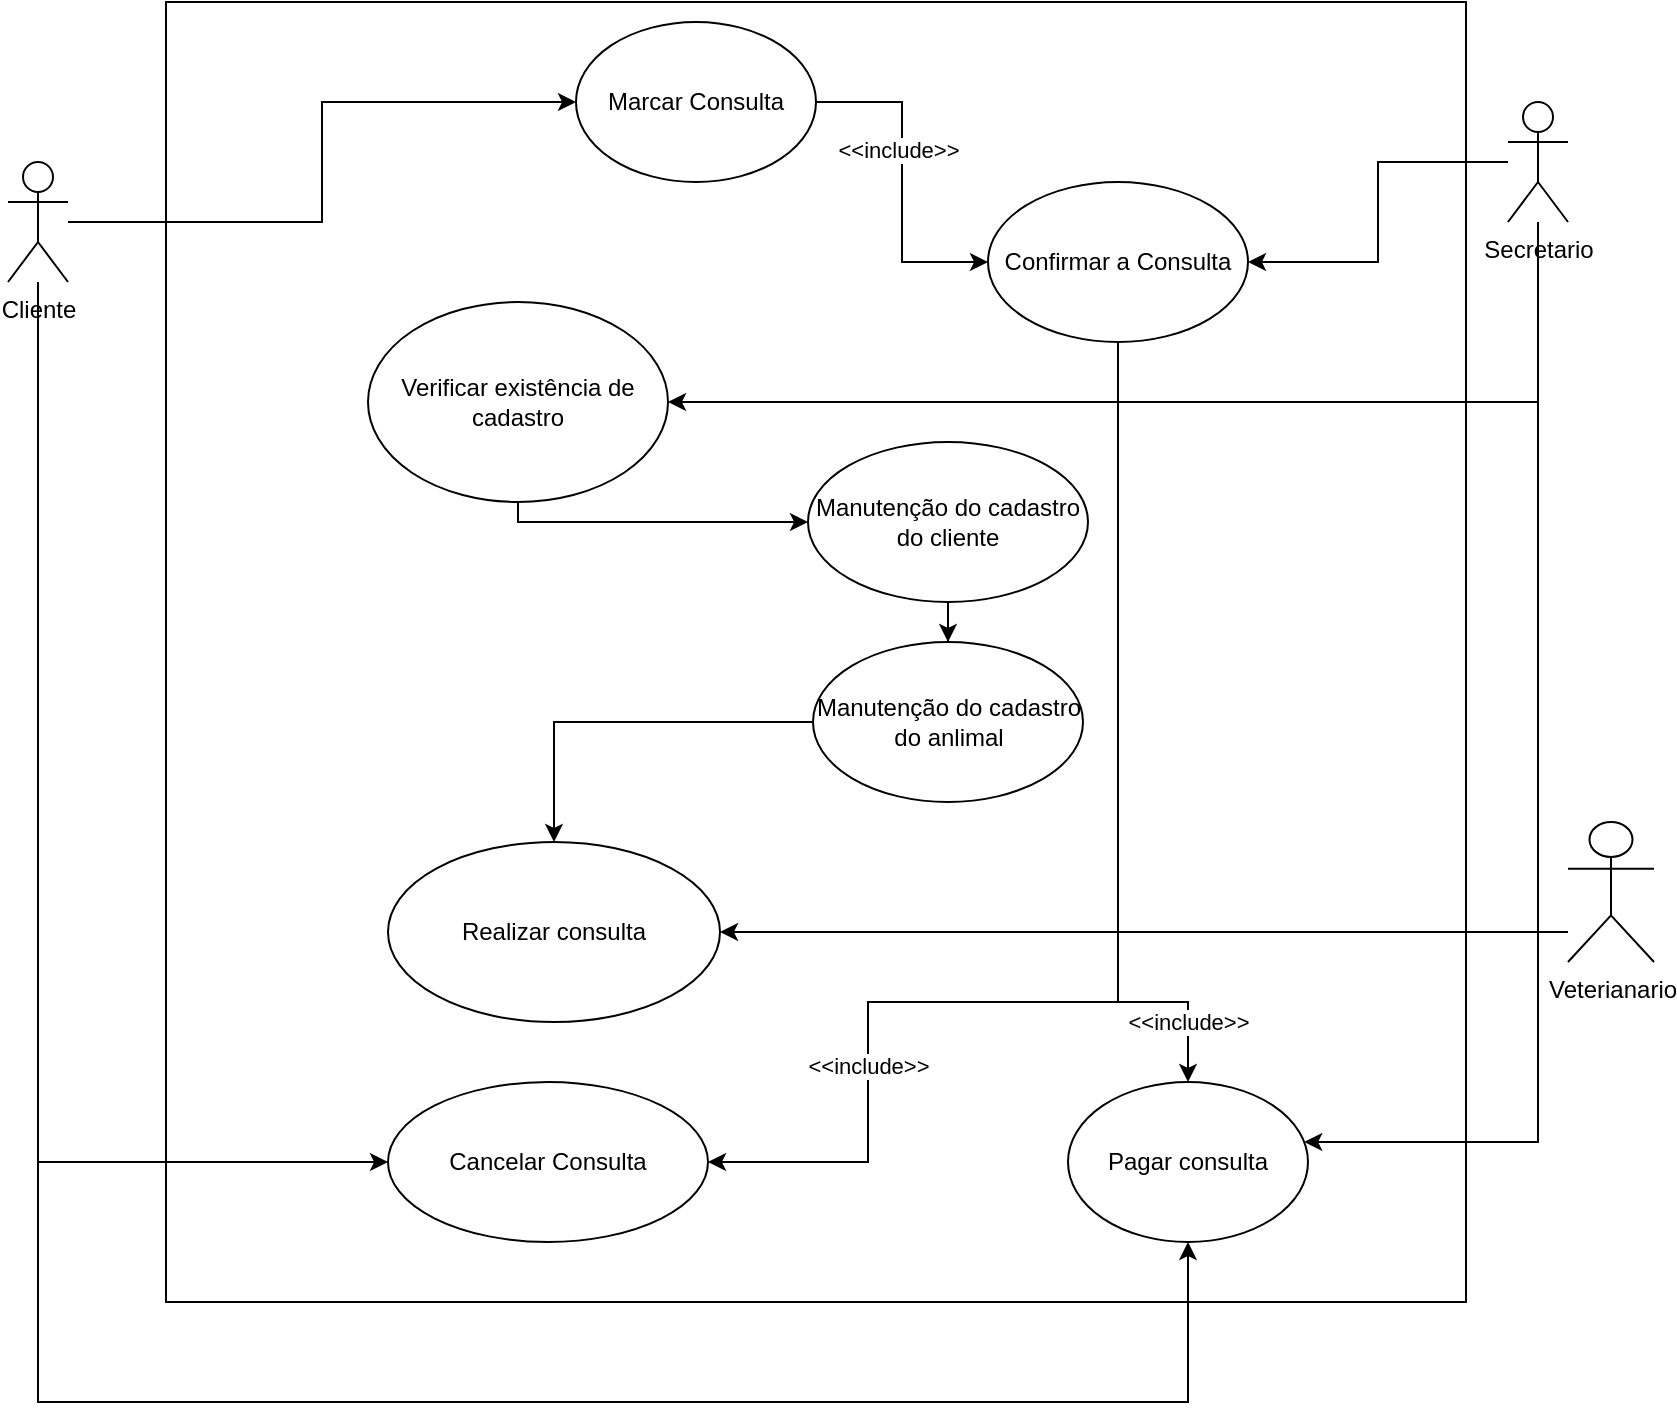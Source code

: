 <mxfile version="21.1.1" type="device" pages="2">
  <diagram name="Página-1" id="KuyIm3Y8SHxanTyuKtUW">
    <mxGraphModel dx="1363" dy="1969" grid="1" gridSize="10" guides="1" tooltips="1" connect="1" arrows="1" fold="1" page="1" pageScale="1" pageWidth="827" pageHeight="1169" math="0" shadow="0">
      <root>
        <mxCell id="0" />
        <mxCell id="1" parent="0" />
        <mxCell id="Zp6je37afjgrhPP4GV5p-1" value="Cliente" style="shape=umlActor;verticalLabelPosition=bottom;verticalAlign=top;html=1;outlineConnect=0;" parent="1" vertex="1">
          <mxGeometry x="70" y="70" width="30" height="60" as="geometry" />
        </mxCell>
        <mxCell id="Zp6je37afjgrhPP4GV5p-2" value="" style="whiteSpace=wrap;html=1;aspect=fixed;" parent="1" vertex="1">
          <mxGeometry x="149" y="-10" width="650" height="650" as="geometry" />
        </mxCell>
        <mxCell id="Zp6je37afjgrhPP4GV5p-8" style="edgeStyle=orthogonalEdgeStyle;rounded=0;orthogonalLoop=1;jettySize=auto;html=1;" parent="1" source="Zp6je37afjgrhPP4GV5p-3" target="Zp6je37afjgrhPP4GV5p-6" edge="1">
          <mxGeometry relative="1" as="geometry" />
        </mxCell>
        <mxCell id="Zp6je37afjgrhPP4GV5p-9" value="&amp;lt;&amp;lt;include&amp;gt;&amp;gt;" style="edgeLabel;html=1;align=center;verticalAlign=middle;resizable=0;points=[];" parent="Zp6je37afjgrhPP4GV5p-8" vertex="1" connectable="0">
          <mxGeometry x="-0.193" y="-2" relative="1" as="geometry">
            <mxPoint as="offset" />
          </mxGeometry>
        </mxCell>
        <mxCell id="Zp6je37afjgrhPP4GV5p-3" value="Marcar Consulta" style="ellipse;whiteSpace=wrap;html=1;" parent="1" vertex="1">
          <mxGeometry x="354" width="120" height="80" as="geometry" />
        </mxCell>
        <mxCell id="Zp6je37afjgrhPP4GV5p-4" style="edgeStyle=orthogonalEdgeStyle;rounded=0;orthogonalLoop=1;jettySize=auto;html=1;entryX=0;entryY=0.5;entryDx=0;entryDy=0;" parent="1" source="Zp6je37afjgrhPP4GV5p-1" target="Zp6je37afjgrhPP4GV5p-3" edge="1">
          <mxGeometry relative="1" as="geometry">
            <Array as="points">
              <mxPoint x="227" y="100" />
              <mxPoint x="227" y="40" />
            </Array>
          </mxGeometry>
        </mxCell>
        <mxCell id="Zp6je37afjgrhPP4GV5p-7" style="edgeStyle=orthogonalEdgeStyle;rounded=0;orthogonalLoop=1;jettySize=auto;html=1;" parent="1" source="Zp6je37afjgrhPP4GV5p-5" target="Zp6je37afjgrhPP4GV5p-6" edge="1">
          <mxGeometry relative="1" as="geometry" />
        </mxCell>
        <mxCell id="Zp6je37afjgrhPP4GV5p-21" style="edgeStyle=orthogonalEdgeStyle;rounded=0;orthogonalLoop=1;jettySize=auto;html=1;" parent="1" source="Zp6je37afjgrhPP4GV5p-5" target="Zp6je37afjgrhPP4GV5p-12" edge="1">
          <mxGeometry relative="1" as="geometry">
            <Array as="points">
              <mxPoint x="835" y="190" />
            </Array>
          </mxGeometry>
        </mxCell>
        <mxCell id="Zp6je37afjgrhPP4GV5p-40" style="edgeStyle=orthogonalEdgeStyle;rounded=0;orthogonalLoop=1;jettySize=auto;html=1;" parent="1" source="Zp6je37afjgrhPP4GV5p-5" target="Zp6je37afjgrhPP4GV5p-38" edge="1">
          <mxGeometry relative="1" as="geometry">
            <Array as="points">
              <mxPoint x="835" y="560" />
            </Array>
          </mxGeometry>
        </mxCell>
        <mxCell id="Zp6je37afjgrhPP4GV5p-5" value="Secretario" style="shape=umlActor;verticalLabelPosition=bottom;verticalAlign=top;html=1;outlineConnect=0;" parent="1" vertex="1">
          <mxGeometry x="820" y="40" width="30" height="60" as="geometry" />
        </mxCell>
        <mxCell id="XHaSgFvrl9hFRG3o2UWs-1" style="edgeStyle=orthogonalEdgeStyle;rounded=0;orthogonalLoop=1;jettySize=auto;html=1;" parent="1" source="Zp6je37afjgrhPP4GV5p-6" target="Zp6je37afjgrhPP4GV5p-38" edge="1">
          <mxGeometry relative="1" as="geometry">
            <Array as="points">
              <mxPoint x="625" y="490" />
              <mxPoint x="660" y="490" />
            </Array>
          </mxGeometry>
        </mxCell>
        <mxCell id="XHaSgFvrl9hFRG3o2UWs-2" value="&amp;lt;&amp;lt;include&amp;gt;&amp;gt;" style="edgeLabel;html=1;align=center;verticalAlign=middle;resizable=0;points=[];" parent="XHaSgFvrl9hFRG3o2UWs-1" vertex="1" connectable="0">
          <mxGeometry x="0.371" relative="1" as="geometry">
            <mxPoint x="35" y="62" as="offset" />
          </mxGeometry>
        </mxCell>
        <mxCell id="XHaSgFvrl9hFRG3o2UWs-5" style="edgeStyle=orthogonalEdgeStyle;rounded=0;orthogonalLoop=1;jettySize=auto;html=1;" parent="1" source="Zp6je37afjgrhPP4GV5p-6" target="XHaSgFvrl9hFRG3o2UWs-3" edge="1">
          <mxGeometry relative="1" as="geometry">
            <Array as="points">
              <mxPoint x="625" y="490" />
              <mxPoint x="500" y="490" />
              <mxPoint x="500" y="570" />
            </Array>
          </mxGeometry>
        </mxCell>
        <mxCell id="Zp6je37afjgrhPP4GV5p-6" value="Confirmar a Consulta" style="ellipse;whiteSpace=wrap;html=1;" parent="1" vertex="1">
          <mxGeometry x="560" y="80" width="130" height="80" as="geometry" />
        </mxCell>
        <mxCell id="KSdjuSI3MwPudzWqymLE-4" style="edgeStyle=orthogonalEdgeStyle;rounded=0;orthogonalLoop=1;jettySize=auto;html=1;" edge="1" parent="1" source="Zp6je37afjgrhPP4GV5p-12" target="KSdjuSI3MwPudzWqymLE-2">
          <mxGeometry relative="1" as="geometry">
            <Array as="points">
              <mxPoint x="325" y="250" />
            </Array>
          </mxGeometry>
        </mxCell>
        <mxCell id="Zp6je37afjgrhPP4GV5p-12" value="Verificar existência de cadastro" style="ellipse;whiteSpace=wrap;html=1;" parent="1" vertex="1">
          <mxGeometry x="250" y="140" width="150" height="100" as="geometry" />
        </mxCell>
        <mxCell id="Zp6je37afjgrhPP4GV5p-15" value="Realizar consulta" style="ellipse;whiteSpace=wrap;html=1;" parent="1" vertex="1">
          <mxGeometry x="260" y="410" width="166" height="90" as="geometry" />
        </mxCell>
        <mxCell id="Zp6je37afjgrhPP4GV5p-37" style="edgeStyle=orthogonalEdgeStyle;rounded=0;orthogonalLoop=1;jettySize=auto;html=1;" parent="1" source="Zp6je37afjgrhPP4GV5p-36" target="Zp6je37afjgrhPP4GV5p-15" edge="1">
          <mxGeometry relative="1" as="geometry">
            <Array as="points">
              <mxPoint x="680" y="455" />
              <mxPoint x="680" y="455" />
            </Array>
          </mxGeometry>
        </mxCell>
        <mxCell id="Zp6je37afjgrhPP4GV5p-36" value="Veterianario" style="shape=umlActor;verticalLabelPosition=bottom;verticalAlign=top;html=1;outlineConnect=0;" parent="1" vertex="1">
          <mxGeometry x="850" y="400" width="43" height="70" as="geometry" />
        </mxCell>
        <mxCell id="Zp6je37afjgrhPP4GV5p-38" value="Pagar consulta" style="ellipse;whiteSpace=wrap;html=1;" parent="1" vertex="1">
          <mxGeometry x="600" y="530" width="120" height="80" as="geometry" />
        </mxCell>
        <mxCell id="Zp6je37afjgrhPP4GV5p-39" style="edgeStyle=orthogonalEdgeStyle;rounded=0;orthogonalLoop=1;jettySize=auto;html=1;" parent="1" source="Zp6je37afjgrhPP4GV5p-1" target="Zp6je37afjgrhPP4GV5p-38" edge="1">
          <mxGeometry relative="1" as="geometry">
            <Array as="points">
              <mxPoint x="85" y="690" />
              <mxPoint x="660" y="690" />
            </Array>
          </mxGeometry>
        </mxCell>
        <mxCell id="XHaSgFvrl9hFRG3o2UWs-3" value="Cancelar Consulta" style="ellipse;whiteSpace=wrap;html=1;" parent="1" vertex="1">
          <mxGeometry x="260" y="530" width="160" height="80" as="geometry" />
        </mxCell>
        <mxCell id="XHaSgFvrl9hFRG3o2UWs-4" style="edgeStyle=orthogonalEdgeStyle;rounded=0;orthogonalLoop=1;jettySize=auto;html=1;" parent="1" source="Zp6je37afjgrhPP4GV5p-1" target="XHaSgFvrl9hFRG3o2UWs-3" edge="1">
          <mxGeometry relative="1" as="geometry">
            <Array as="points">
              <mxPoint x="85" y="570" />
            </Array>
          </mxGeometry>
        </mxCell>
        <mxCell id="XHaSgFvrl9hFRG3o2UWs-6" value="&amp;lt;&amp;lt;include&amp;gt;&amp;gt;" style="edgeLabel;html=1;align=center;verticalAlign=middle;resizable=0;points=[];" parent="1" vertex="1" connectable="0">
          <mxGeometry x="670" y="520.292" as="geometry">
            <mxPoint x="-170" y="1" as="offset" />
          </mxGeometry>
        </mxCell>
        <mxCell id="KSdjuSI3MwPudzWqymLE-5" style="edgeStyle=orthogonalEdgeStyle;rounded=0;orthogonalLoop=1;jettySize=auto;html=1;" edge="1" parent="1" source="KSdjuSI3MwPudzWqymLE-2" target="KSdjuSI3MwPudzWqymLE-3">
          <mxGeometry relative="1" as="geometry" />
        </mxCell>
        <mxCell id="KSdjuSI3MwPudzWqymLE-2" value="Manutenção do cadastro do cliente" style="ellipse;whiteSpace=wrap;html=1;" vertex="1" parent="1">
          <mxGeometry x="470" y="210" width="140" height="80" as="geometry" />
        </mxCell>
        <mxCell id="KSdjuSI3MwPudzWqymLE-6" style="edgeStyle=orthogonalEdgeStyle;rounded=0;orthogonalLoop=1;jettySize=auto;html=1;" edge="1" parent="1" source="KSdjuSI3MwPudzWqymLE-3" target="Zp6je37afjgrhPP4GV5p-15">
          <mxGeometry relative="1" as="geometry" />
        </mxCell>
        <mxCell id="KSdjuSI3MwPudzWqymLE-3" value="Manutenção do cadastro do anlimal" style="ellipse;whiteSpace=wrap;html=1;" vertex="1" parent="1">
          <mxGeometry x="472.5" y="310" width="135" height="80" as="geometry" />
        </mxCell>
      </root>
    </mxGraphModel>
  </diagram>
  <diagram id="qpJm1Rku2middHPJDk_h" name="Página-2">
    <mxGraphModel dx="954" dy="616" grid="1" gridSize="10" guides="1" tooltips="1" connect="1" arrows="1" fold="1" page="1" pageScale="1" pageWidth="827" pageHeight="1169" math="0" shadow="0">
      <root>
        <mxCell id="0" />
        <mxCell id="1" parent="0" />
        <mxCell id="zgziP5FIFo3NaPV7fVCy-1" value="" style="whiteSpace=wrap;html=1;aspect=fixed;" parent="1" vertex="1">
          <mxGeometry x="150" y="30" width="590" height="590" as="geometry" />
        </mxCell>
        <mxCell id="zgziP5FIFo3NaPV7fVCy-2" value="Cliente" style="shape=umlActor;verticalLabelPosition=bottom;verticalAlign=top;html=1;outlineConnect=0;" parent="1" vertex="1">
          <mxGeometry x="40" y="80" width="30" height="60" as="geometry" />
        </mxCell>
      </root>
    </mxGraphModel>
  </diagram>
</mxfile>